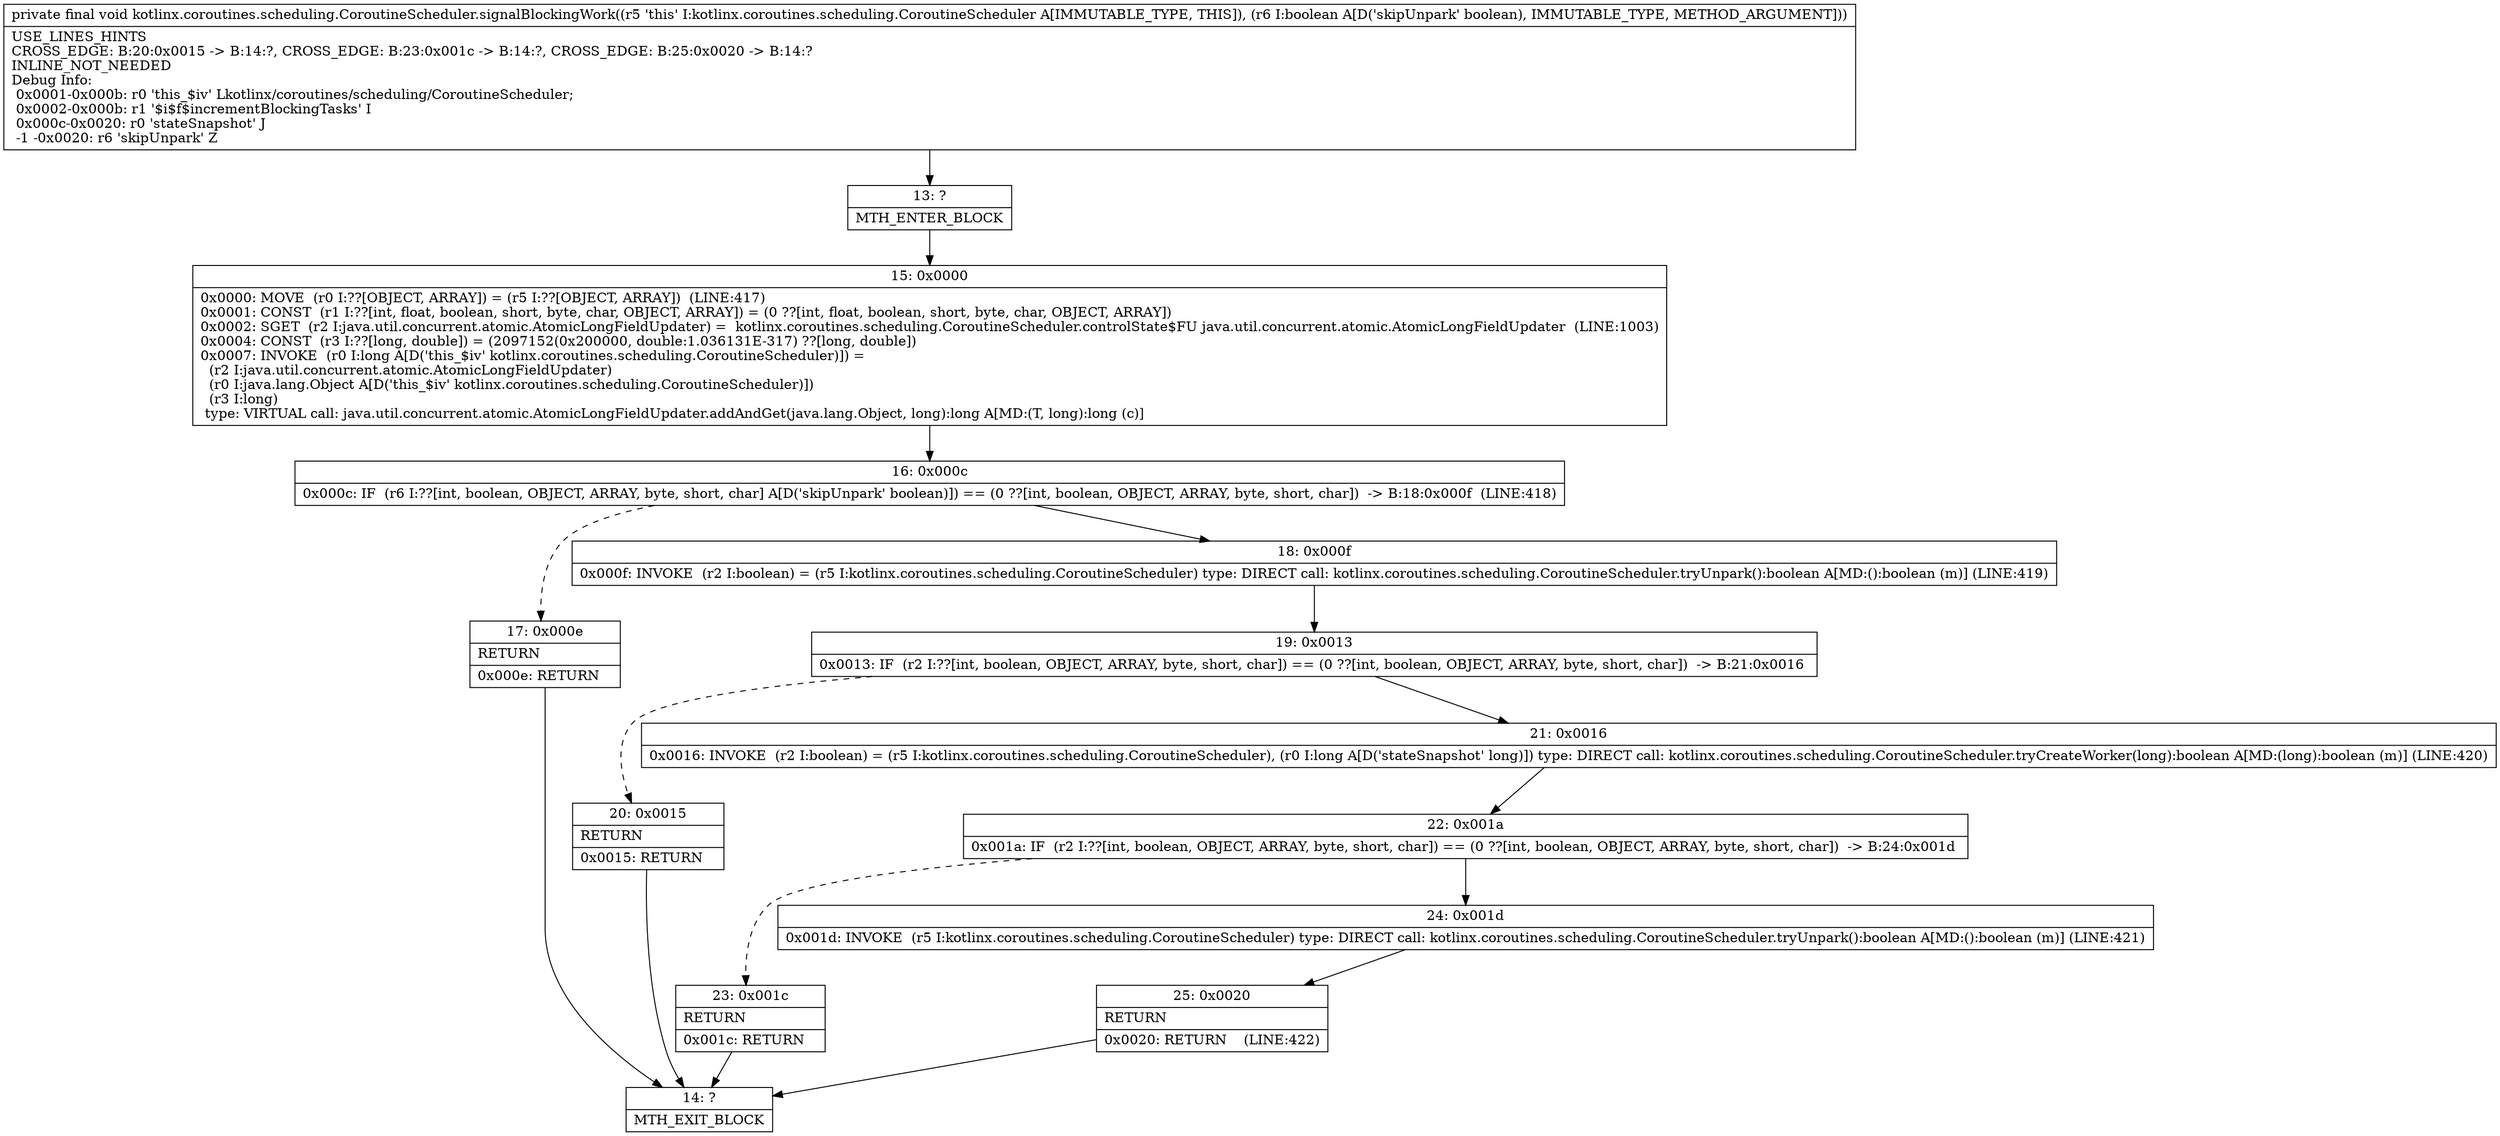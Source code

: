 digraph "CFG forkotlinx.coroutines.scheduling.CoroutineScheduler.signalBlockingWork(Z)V" {
Node_13 [shape=record,label="{13\:\ ?|MTH_ENTER_BLOCK\l}"];
Node_15 [shape=record,label="{15\:\ 0x0000|0x0000: MOVE  (r0 I:??[OBJECT, ARRAY]) = (r5 I:??[OBJECT, ARRAY])  (LINE:417)\l0x0001: CONST  (r1 I:??[int, float, boolean, short, byte, char, OBJECT, ARRAY]) = (0 ??[int, float, boolean, short, byte, char, OBJECT, ARRAY]) \l0x0002: SGET  (r2 I:java.util.concurrent.atomic.AtomicLongFieldUpdater) =  kotlinx.coroutines.scheduling.CoroutineScheduler.controlState$FU java.util.concurrent.atomic.AtomicLongFieldUpdater  (LINE:1003)\l0x0004: CONST  (r3 I:??[long, double]) = (2097152(0x200000, double:1.036131E\-317) ??[long, double]) \l0x0007: INVOKE  (r0 I:long A[D('this_$iv' kotlinx.coroutines.scheduling.CoroutineScheduler)]) = \l  (r2 I:java.util.concurrent.atomic.AtomicLongFieldUpdater)\l  (r0 I:java.lang.Object A[D('this_$iv' kotlinx.coroutines.scheduling.CoroutineScheduler)])\l  (r3 I:long)\l type: VIRTUAL call: java.util.concurrent.atomic.AtomicLongFieldUpdater.addAndGet(java.lang.Object, long):long A[MD:(T, long):long (c)]\l}"];
Node_16 [shape=record,label="{16\:\ 0x000c|0x000c: IF  (r6 I:??[int, boolean, OBJECT, ARRAY, byte, short, char] A[D('skipUnpark' boolean)]) == (0 ??[int, boolean, OBJECT, ARRAY, byte, short, char])  \-\> B:18:0x000f  (LINE:418)\l}"];
Node_17 [shape=record,label="{17\:\ 0x000e|RETURN\l|0x000e: RETURN   \l}"];
Node_14 [shape=record,label="{14\:\ ?|MTH_EXIT_BLOCK\l}"];
Node_18 [shape=record,label="{18\:\ 0x000f|0x000f: INVOKE  (r2 I:boolean) = (r5 I:kotlinx.coroutines.scheduling.CoroutineScheduler) type: DIRECT call: kotlinx.coroutines.scheduling.CoroutineScheduler.tryUnpark():boolean A[MD:():boolean (m)] (LINE:419)\l}"];
Node_19 [shape=record,label="{19\:\ 0x0013|0x0013: IF  (r2 I:??[int, boolean, OBJECT, ARRAY, byte, short, char]) == (0 ??[int, boolean, OBJECT, ARRAY, byte, short, char])  \-\> B:21:0x0016 \l}"];
Node_20 [shape=record,label="{20\:\ 0x0015|RETURN\l|0x0015: RETURN   \l}"];
Node_21 [shape=record,label="{21\:\ 0x0016|0x0016: INVOKE  (r2 I:boolean) = (r5 I:kotlinx.coroutines.scheduling.CoroutineScheduler), (r0 I:long A[D('stateSnapshot' long)]) type: DIRECT call: kotlinx.coroutines.scheduling.CoroutineScheduler.tryCreateWorker(long):boolean A[MD:(long):boolean (m)] (LINE:420)\l}"];
Node_22 [shape=record,label="{22\:\ 0x001a|0x001a: IF  (r2 I:??[int, boolean, OBJECT, ARRAY, byte, short, char]) == (0 ??[int, boolean, OBJECT, ARRAY, byte, short, char])  \-\> B:24:0x001d \l}"];
Node_23 [shape=record,label="{23\:\ 0x001c|RETURN\l|0x001c: RETURN   \l}"];
Node_24 [shape=record,label="{24\:\ 0x001d|0x001d: INVOKE  (r5 I:kotlinx.coroutines.scheduling.CoroutineScheduler) type: DIRECT call: kotlinx.coroutines.scheduling.CoroutineScheduler.tryUnpark():boolean A[MD:():boolean (m)] (LINE:421)\l}"];
Node_25 [shape=record,label="{25\:\ 0x0020|RETURN\l|0x0020: RETURN    (LINE:422)\l}"];
MethodNode[shape=record,label="{private final void kotlinx.coroutines.scheduling.CoroutineScheduler.signalBlockingWork((r5 'this' I:kotlinx.coroutines.scheduling.CoroutineScheduler A[IMMUTABLE_TYPE, THIS]), (r6 I:boolean A[D('skipUnpark' boolean), IMMUTABLE_TYPE, METHOD_ARGUMENT]))  | USE_LINES_HINTS\lCROSS_EDGE: B:20:0x0015 \-\> B:14:?, CROSS_EDGE: B:23:0x001c \-\> B:14:?, CROSS_EDGE: B:25:0x0020 \-\> B:14:?\lINLINE_NOT_NEEDED\lDebug Info:\l  0x0001\-0x000b: r0 'this_$iv' Lkotlinx\/coroutines\/scheduling\/CoroutineScheduler;\l  0x0002\-0x000b: r1 '$i$f$incrementBlockingTasks' I\l  0x000c\-0x0020: r0 'stateSnapshot' J\l  \-1 \-0x0020: r6 'skipUnpark' Z\l}"];
MethodNode -> Node_13;Node_13 -> Node_15;
Node_15 -> Node_16;
Node_16 -> Node_17[style=dashed];
Node_16 -> Node_18;
Node_17 -> Node_14;
Node_18 -> Node_19;
Node_19 -> Node_20[style=dashed];
Node_19 -> Node_21;
Node_20 -> Node_14;
Node_21 -> Node_22;
Node_22 -> Node_23[style=dashed];
Node_22 -> Node_24;
Node_23 -> Node_14;
Node_24 -> Node_25;
Node_25 -> Node_14;
}

